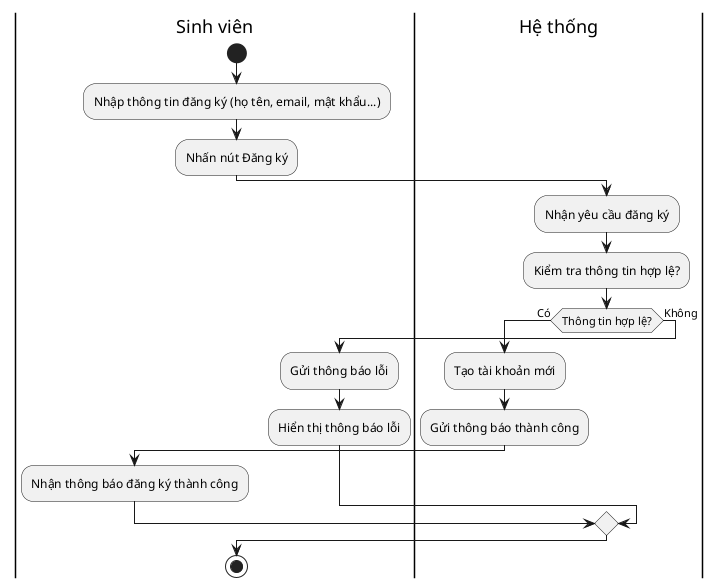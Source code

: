 @startuml
' Activity Diagram: Đăng ký vào hệ thống (Sinh viên)
|Sinh viên|
start
:Nhập thông tin đăng ký (họ tên, email, mật khẩu...);
:Nhấn nút Đăng ký;
|Hệ thống|
:Nhận yêu cầu đăng ký;
:Kiểm tra thông tin hợp lệ?;
if (Thông tin hợp lệ?) then (Có)
  :Tạo tài khoản mới;
  :Gửi thông báo thành công;
  |Sinh viên|
  :Nhận thông báo đăng ký thành công;
else (Không)
  :Gửi thông báo lỗi;
  |Sinh viên|
  :Hiển thị thông báo lỗi;
endif
stop
@enduml
